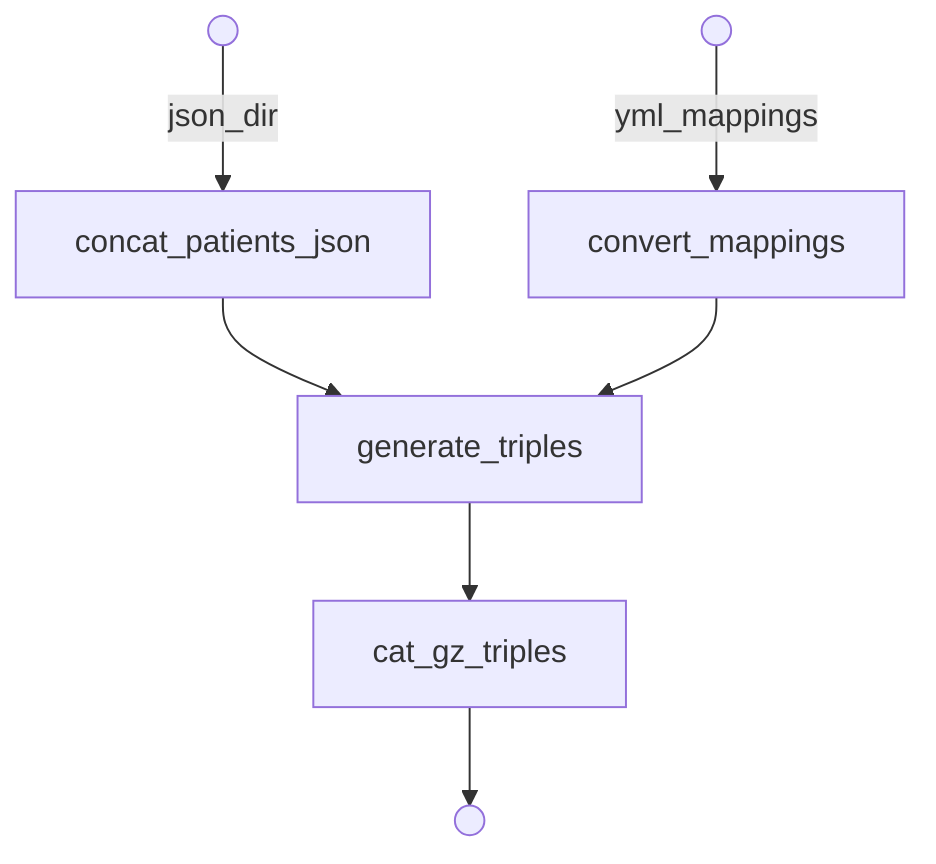 flowchart TD
    p0(( ))
    p1[concat_patients_json]
    p2(( ))
    p3[convert_mappings]
    p4[generate_triples]
    p5[cat_gz_triples]
    p6(( ))
    p0 -->|json_dir| p1
    p1 --> p4
    p2 -->|yml_mappings| p3
    p3 --> p4
    p4 --> p5
    p5 --> p6